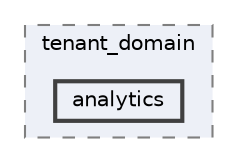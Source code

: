 digraph "resources/views/backend/site_super_admin/tenant_domain/analytics"
{
 // LATEX_PDF_SIZE
  bgcolor="transparent";
  edge [fontname=Helvetica,fontsize=10,labelfontname=Helvetica,labelfontsize=10];
  node [fontname=Helvetica,fontsize=10,shape=box,height=0.2,width=0.4];
  compound=true
  subgraph clusterdir_5975ae8f8da94179778981b03fa6a768 {
    graph [ bgcolor="#edf0f7", pencolor="grey50", label="tenant_domain", fontname=Helvetica,fontsize=10 style="filled,dashed", URL="dir_5975ae8f8da94179778981b03fa6a768.html",tooltip=""]
  dir_d9f5fc358fef3259addc7f3c1a824d6e [label="analytics", fillcolor="#edf0f7", color="grey25", style="filled,bold", URL="dir_d9f5fc358fef3259addc7f3c1a824d6e.html",tooltip=""];
  }
}

